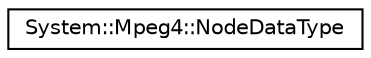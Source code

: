 digraph G
{
  edge [fontname="Helvetica",fontsize="10",labelfontname="Helvetica",labelfontsize="10"];
  node [fontname="Helvetica",fontsize="10",shape=record];
  rankdir="LR";
  Node1 [label="System::Mpeg4::NodeDataType",height=0.2,width=0.4,color="black", fillcolor="white", style="filled",URL="$struct_system_1_1_mpeg4_1_1_node_data_type.html"];
}
